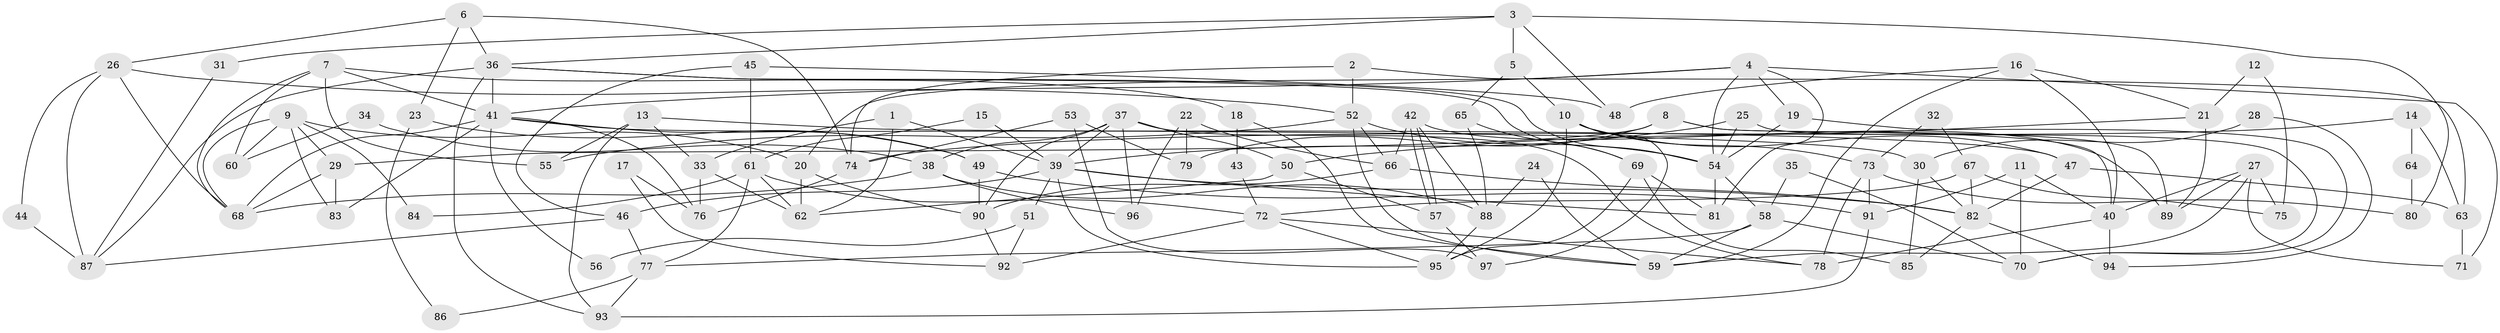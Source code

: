 // coarse degree distribution, {5: 0.3050847457627119, 6: 0.11864406779661017, 8: 0.06779661016949153, 3: 0.11864406779661017, 2: 0.11864406779661017, 7: 0.0847457627118644, 4: 0.11864406779661017, 10: 0.03389830508474576, 9: 0.01694915254237288, 1: 0.01694915254237288}
// Generated by graph-tools (version 1.1) at 2025/41/03/06/25 10:41:58]
// undirected, 97 vertices, 194 edges
graph export_dot {
graph [start="1"]
  node [color=gray90,style=filled];
  1;
  2;
  3;
  4;
  5;
  6;
  7;
  8;
  9;
  10;
  11;
  12;
  13;
  14;
  15;
  16;
  17;
  18;
  19;
  20;
  21;
  22;
  23;
  24;
  25;
  26;
  27;
  28;
  29;
  30;
  31;
  32;
  33;
  34;
  35;
  36;
  37;
  38;
  39;
  40;
  41;
  42;
  43;
  44;
  45;
  46;
  47;
  48;
  49;
  50;
  51;
  52;
  53;
  54;
  55;
  56;
  57;
  58;
  59;
  60;
  61;
  62;
  63;
  64;
  65;
  66;
  67;
  68;
  69;
  70;
  71;
  72;
  73;
  74;
  75;
  76;
  77;
  78;
  79;
  80;
  81;
  82;
  83;
  84;
  85;
  86;
  87;
  88;
  89;
  90;
  91;
  92;
  93;
  94;
  95;
  96;
  97;
  1 -- 39;
  1 -- 62;
  1 -- 33;
  2 -- 74;
  2 -- 63;
  2 -- 52;
  3 -- 36;
  3 -- 5;
  3 -- 31;
  3 -- 48;
  3 -- 80;
  4 -- 54;
  4 -- 20;
  4 -- 19;
  4 -- 41;
  4 -- 71;
  4 -- 81;
  5 -- 65;
  5 -- 10;
  6 -- 36;
  6 -- 26;
  6 -- 23;
  6 -- 74;
  7 -- 68;
  7 -- 41;
  7 -- 18;
  7 -- 55;
  7 -- 60;
  8 -- 40;
  8 -- 29;
  8 -- 79;
  8 -- 89;
  9 -- 68;
  9 -- 83;
  9 -- 20;
  9 -- 29;
  9 -- 60;
  9 -- 84;
  10 -- 47;
  10 -- 95;
  10 -- 73;
  10 -- 97;
  11 -- 70;
  11 -- 40;
  11 -- 91;
  12 -- 21;
  12 -- 75;
  13 -- 33;
  13 -- 55;
  13 -- 30;
  13 -- 93;
  14 -- 74;
  14 -- 63;
  14 -- 64;
  15 -- 61;
  15 -- 39;
  16 -- 40;
  16 -- 59;
  16 -- 21;
  16 -- 48;
  17 -- 76;
  17 -- 92;
  18 -- 59;
  18 -- 43;
  19 -- 54;
  19 -- 70;
  20 -- 90;
  20 -- 62;
  21 -- 50;
  21 -- 89;
  22 -- 66;
  22 -- 96;
  22 -- 79;
  23 -- 49;
  23 -- 86;
  24 -- 59;
  24 -- 88;
  25 -- 54;
  25 -- 39;
  25 -- 70;
  26 -- 87;
  26 -- 52;
  26 -- 44;
  26 -- 68;
  27 -- 89;
  27 -- 59;
  27 -- 40;
  27 -- 71;
  27 -- 75;
  28 -- 30;
  28 -- 94;
  29 -- 68;
  29 -- 83;
  30 -- 85;
  30 -- 82;
  31 -- 87;
  32 -- 73;
  32 -- 67;
  33 -- 62;
  33 -- 76;
  34 -- 60;
  34 -- 38;
  35 -- 58;
  35 -- 70;
  36 -- 41;
  36 -- 54;
  36 -- 69;
  36 -- 87;
  36 -- 93;
  37 -- 50;
  37 -- 39;
  37 -- 38;
  37 -- 78;
  37 -- 90;
  37 -- 96;
  38 -- 68;
  38 -- 88;
  38 -- 96;
  39 -- 82;
  39 -- 95;
  39 -- 46;
  39 -- 51;
  39 -- 81;
  40 -- 78;
  40 -- 94;
  41 -- 49;
  41 -- 47;
  41 -- 56;
  41 -- 68;
  41 -- 76;
  41 -- 83;
  42 -- 89;
  42 -- 57;
  42 -- 57;
  42 -- 66;
  42 -- 88;
  43 -- 72;
  44 -- 87;
  45 -- 48;
  45 -- 61;
  45 -- 46;
  46 -- 77;
  46 -- 87;
  47 -- 82;
  47 -- 63;
  49 -- 90;
  49 -- 91;
  50 -- 62;
  50 -- 57;
  51 -- 92;
  51 -- 56;
  52 -- 54;
  52 -- 55;
  52 -- 59;
  52 -- 66;
  53 -- 74;
  53 -- 79;
  53 -- 97;
  54 -- 81;
  54 -- 58;
  57 -- 97;
  58 -- 77;
  58 -- 70;
  58 -- 59;
  61 -- 77;
  61 -- 72;
  61 -- 62;
  61 -- 84;
  63 -- 71;
  64 -- 80;
  65 -- 69;
  65 -- 88;
  66 -- 82;
  66 -- 90;
  67 -- 82;
  67 -- 72;
  67 -- 75;
  69 -- 81;
  69 -- 85;
  69 -- 95;
  72 -- 78;
  72 -- 95;
  72 -- 92;
  73 -- 91;
  73 -- 78;
  73 -- 80;
  74 -- 76;
  77 -- 93;
  77 -- 86;
  82 -- 85;
  82 -- 94;
  88 -- 95;
  90 -- 92;
  91 -- 93;
}
